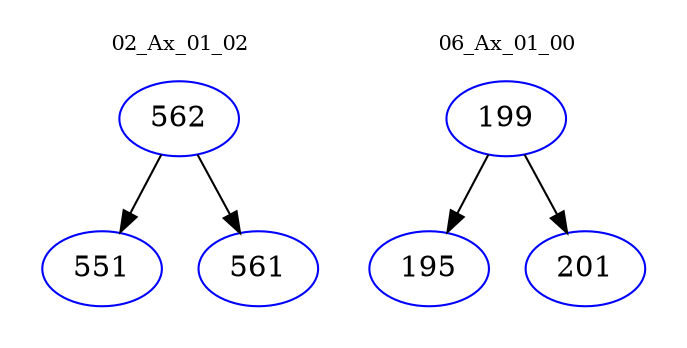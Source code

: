 digraph{
subgraph cluster_0 {
color = white
label = "02_Ax_01_02";
fontsize=10;
T0_562 [label="562", color="blue"]
T0_562 -> T0_551 [color="black"]
T0_551 [label="551", color="blue"]
T0_562 -> T0_561 [color="black"]
T0_561 [label="561", color="blue"]
}
subgraph cluster_1 {
color = white
label = "06_Ax_01_00";
fontsize=10;
T1_199 [label="199", color="blue"]
T1_199 -> T1_195 [color="black"]
T1_195 [label="195", color="blue"]
T1_199 -> T1_201 [color="black"]
T1_201 [label="201", color="blue"]
}
}
